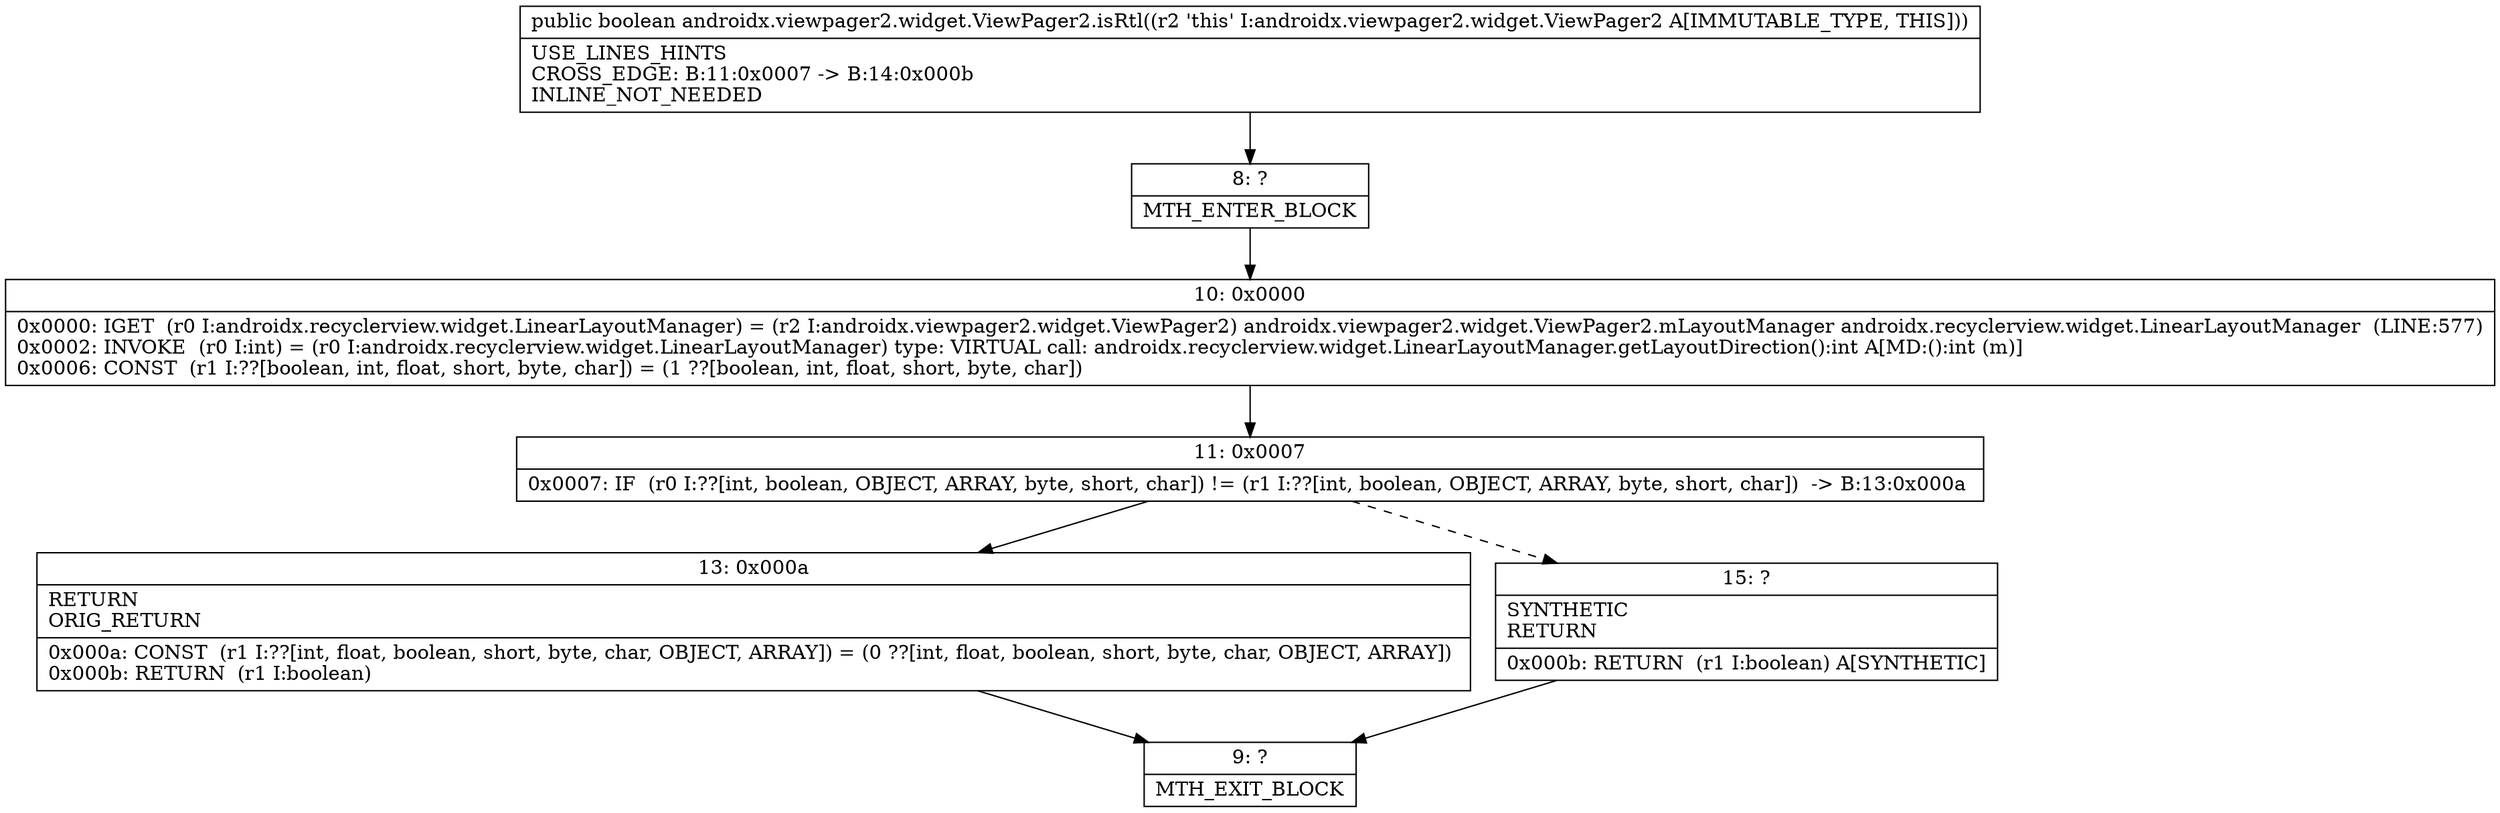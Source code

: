 digraph "CFG forandroidx.viewpager2.widget.ViewPager2.isRtl()Z" {
Node_8 [shape=record,label="{8\:\ ?|MTH_ENTER_BLOCK\l}"];
Node_10 [shape=record,label="{10\:\ 0x0000|0x0000: IGET  (r0 I:androidx.recyclerview.widget.LinearLayoutManager) = (r2 I:androidx.viewpager2.widget.ViewPager2) androidx.viewpager2.widget.ViewPager2.mLayoutManager androidx.recyclerview.widget.LinearLayoutManager  (LINE:577)\l0x0002: INVOKE  (r0 I:int) = (r0 I:androidx.recyclerview.widget.LinearLayoutManager) type: VIRTUAL call: androidx.recyclerview.widget.LinearLayoutManager.getLayoutDirection():int A[MD:():int (m)]\l0x0006: CONST  (r1 I:??[boolean, int, float, short, byte, char]) = (1 ??[boolean, int, float, short, byte, char]) \l}"];
Node_11 [shape=record,label="{11\:\ 0x0007|0x0007: IF  (r0 I:??[int, boolean, OBJECT, ARRAY, byte, short, char]) != (r1 I:??[int, boolean, OBJECT, ARRAY, byte, short, char])  \-\> B:13:0x000a \l}"];
Node_13 [shape=record,label="{13\:\ 0x000a|RETURN\lORIG_RETURN\l|0x000a: CONST  (r1 I:??[int, float, boolean, short, byte, char, OBJECT, ARRAY]) = (0 ??[int, float, boolean, short, byte, char, OBJECT, ARRAY]) \l0x000b: RETURN  (r1 I:boolean) \l}"];
Node_9 [shape=record,label="{9\:\ ?|MTH_EXIT_BLOCK\l}"];
Node_15 [shape=record,label="{15\:\ ?|SYNTHETIC\lRETURN\l|0x000b: RETURN  (r1 I:boolean) A[SYNTHETIC]\l}"];
MethodNode[shape=record,label="{public boolean androidx.viewpager2.widget.ViewPager2.isRtl((r2 'this' I:androidx.viewpager2.widget.ViewPager2 A[IMMUTABLE_TYPE, THIS]))  | USE_LINES_HINTS\lCROSS_EDGE: B:11:0x0007 \-\> B:14:0x000b\lINLINE_NOT_NEEDED\l}"];
MethodNode -> Node_8;Node_8 -> Node_10;
Node_10 -> Node_11;
Node_11 -> Node_13;
Node_11 -> Node_15[style=dashed];
Node_13 -> Node_9;
Node_15 -> Node_9;
}

